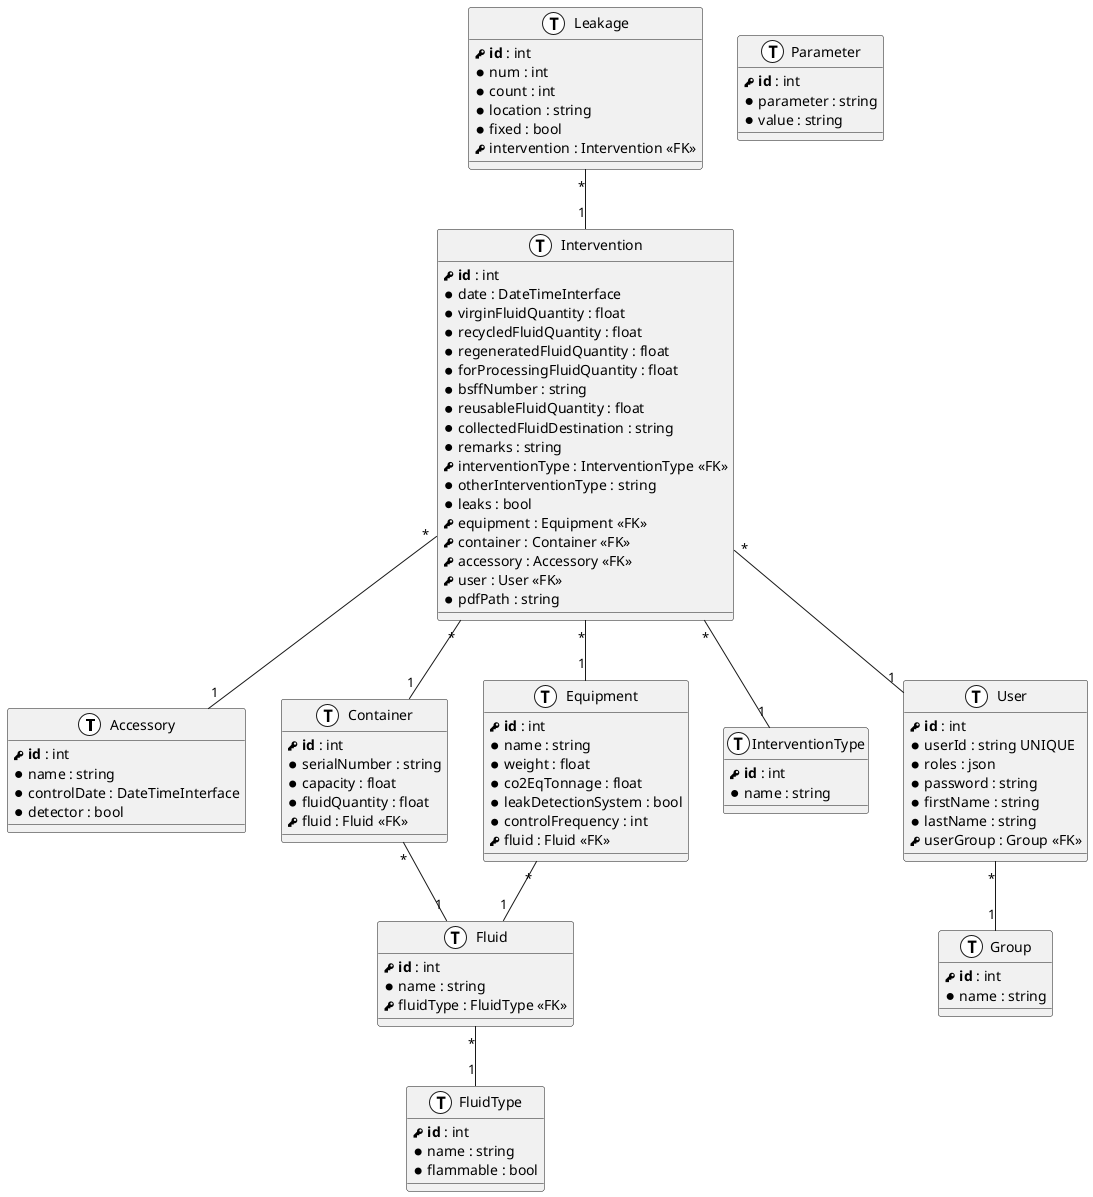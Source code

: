 @startuml

!define table(x) entity x << (T, white) >>
!define primary_key(x) <b><&key> x</b>
!define column(x) <&media-record> x
!define foreign_key(x) <&key> x

table( Accessory ) {
  primary_key( id ) : int
  column( name ) : string 
  column( controlDate ) : DateTimeInterface 
  column( detector ) : bool 
}

table( Container ) {
  primary_key( id ) : int
  column( serialNumber ) : string 
  column( capacity ) : float 
  column( fluidQuantity ) : float 
  foreign_key( fluid ) : Fluid <<FK>>
}

table( Equipment ) {
  primary_key( id ) : int
  column( name ) : string 
  column( weight ) : float 
  column( co2EqTonnage ) : float 
  column( leakDetectionSystem ) : bool 
  column( controlFrequency ) : int 
  foreign_key( fluid ) : Fluid <<FK>>
}

table( Fluid ) {
  primary_key( id ) : int
  column( name ) : string 
  foreign_key( fluidType ) : FluidType <<FK>>
}

table( FluidType ) {
  primary_key( id ) : int
  column( name ) : string 
  column( flammable ) : bool 
}

table( Group ) {
  primary_key( id ) : int
  column( name ) : string 
}

table( Intervention ) {
  primary_key( id ) : int
  column( date ) : DateTimeInterface 
  column( virginFluidQuantity ) : float 
  column( recycledFluidQuantity ) : float 
  column( regeneratedFluidQuantity ) : float 
  column( forProcessingFluidQuantity ) : float 
  column( bsffNumber ) : string 
  column( reusableFluidQuantity ) : float 
  column( collectedFluidDestination ) : string 
  column( remarks ) : string 
  foreign_key( interventionType ) : InterventionType <<FK>>
  column( otherInterventionType ) : string 
  column( leaks ) : bool 
  foreign_key( equipment ) : Equipment <<FK>>
  foreign_key( container ) : Container <<FK>>
  foreign_key( accessory ) : Accessory <<FK>>
  foreign_key( user ) : User <<FK>>
  column( pdfPath ) : string 
}

table( InterventionType ) {
  primary_key( id ) : int
  column( name ) : string 
}

table( Leakage ) {
  primary_key( id ) : int
  column( num ) : int 
  column( count ) : int 
  column( location ) : string 
  column( fixed ) : bool 
  foreign_key( intervention ) : Intervention <<FK>>
}

table( Parameter ) {
  primary_key( id ) : int
  column( parameter ) : string 
  column( value ) : string 
}

table( User ) {
  primary_key( id ) : int
  column( userId ) : string UNIQUE
  column( roles ) : json 
  column( password ) : string 
  column( firstName ) : string 
  column( lastName ) : string 
  foreign_key( userGroup ) : Group <<FK>>
}

Container "*" -- "1" Fluid
Equipment "*" -- "1" Fluid
Fluid "*" -- "1" FluidType
Intervention "*" -- "1" InterventionType
Intervention "*" -- "1" Equipment
Intervention "*" -- "1" Container
Intervention "*" -- "1" Accessory
Intervention "*" -- "1" User
Leakage "*" -- "1" Intervention
User "*" -- "1" Group

@enduml
